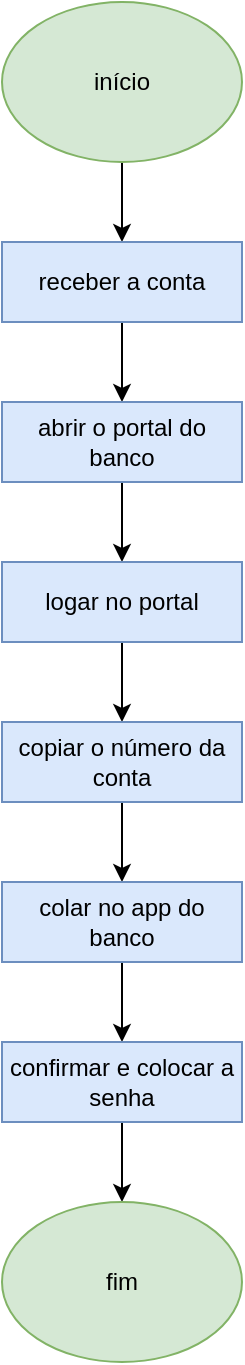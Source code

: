 <mxfile version="24.7.8">
  <diagram name="Page-1" id="x436nw2a3fQkttNt9fFi">
    <mxGraphModel dx="959" dy="513" grid="1" gridSize="10" guides="1" tooltips="1" connect="1" arrows="1" fold="1" page="1" pageScale="1" pageWidth="850" pageHeight="1100" math="0" shadow="0">
      <root>
        <mxCell id="0" />
        <mxCell id="1" parent="0" />
        <mxCell id="d3MKEvzSY7tE_r2hZzPd-63" value="" style="edgeStyle=orthogonalEdgeStyle;rounded=0;orthogonalLoop=1;jettySize=auto;html=1;" edge="1" parent="1" source="jeCg72-pYYv0W8vjRzq4-4">
          <mxGeometry relative="1" as="geometry">
            <mxPoint x="140" y="160" as="targetPoint" />
          </mxGeometry>
        </mxCell>
        <mxCell id="jeCg72-pYYv0W8vjRzq4-4" value="início" style="ellipse;whiteSpace=wrap;html=1;fillColor=#d5e8d4;strokeColor=#82b366;" parent="1" vertex="1">
          <mxGeometry x="80" y="40" width="120" height="80" as="geometry" />
        </mxCell>
        <mxCell id="jeCg72-pYYv0W8vjRzq4-16" style="edgeStyle=orthogonalEdgeStyle;rounded=0;orthogonalLoop=1;jettySize=auto;html=1;" parent="1" edge="1">
          <mxGeometry relative="1" as="geometry">
            <mxPoint x="130" y="430" as="sourcePoint" />
          </mxGeometry>
        </mxCell>
        <mxCell id="klOBz9_SC71Y1ds55rlh-22" value="não" style="edgeStyle=orthogonalEdgeStyle;rounded=0;orthogonalLoop=1;jettySize=auto;html=1;entryX=0;entryY=0.5;entryDx=0;entryDy=0;" parent="1" source="klOBz9_SC71Y1ds55rlh-18" edge="1">
          <mxGeometry relative="1" as="geometry">
            <Array as="points">
              <mxPoint x="250" y="500" />
              <mxPoint x="250" y="185" />
            </Array>
            <mxPoint x="280" y="185" as="targetPoint" />
          </mxGeometry>
        </mxCell>
        <mxCell id="d3MKEvzSY7tE_r2hZzPd-94" value="" style="edgeStyle=orthogonalEdgeStyle;rounded=0;orthogonalLoop=1;jettySize=auto;html=1;" edge="1" parent="1" source="d3MKEvzSY7tE_r2hZzPd-75" target="d3MKEvzSY7tE_r2hZzPd-93">
          <mxGeometry relative="1" as="geometry" />
        </mxCell>
        <mxCell id="d3MKEvzSY7tE_r2hZzPd-75" value="receber a conta" style="rounded=0;whiteSpace=wrap;html=1;fillColor=#dae8fc;strokeColor=#6c8ebf;" vertex="1" parent="1">
          <mxGeometry x="80" y="160" width="120" height="40" as="geometry" />
        </mxCell>
        <mxCell id="d3MKEvzSY7tE_r2hZzPd-97" value="" style="edgeStyle=orthogonalEdgeStyle;rounded=0;orthogonalLoop=1;jettySize=auto;html=1;" edge="1" parent="1" source="d3MKEvzSY7tE_r2hZzPd-93" target="d3MKEvzSY7tE_r2hZzPd-96">
          <mxGeometry relative="1" as="geometry" />
        </mxCell>
        <mxCell id="d3MKEvzSY7tE_r2hZzPd-93" value="abrir o portal do banco" style="rounded=0;whiteSpace=wrap;html=1;fillColor=#dae8fc;strokeColor=#6c8ebf;" vertex="1" parent="1">
          <mxGeometry x="80" y="240" width="120" height="40" as="geometry" />
        </mxCell>
        <mxCell id="d3MKEvzSY7tE_r2hZzPd-99" value="" style="edgeStyle=orthogonalEdgeStyle;rounded=0;orthogonalLoop=1;jettySize=auto;html=1;" edge="1" parent="1" source="d3MKEvzSY7tE_r2hZzPd-96" target="d3MKEvzSY7tE_r2hZzPd-98">
          <mxGeometry relative="1" as="geometry" />
        </mxCell>
        <mxCell id="d3MKEvzSY7tE_r2hZzPd-96" value="logar no portal" style="rounded=0;whiteSpace=wrap;html=1;fillColor=#dae8fc;strokeColor=#6c8ebf;" vertex="1" parent="1">
          <mxGeometry x="80" y="320" width="120" height="40" as="geometry" />
        </mxCell>
        <mxCell id="d3MKEvzSY7tE_r2hZzPd-101" value="" style="edgeStyle=orthogonalEdgeStyle;rounded=0;orthogonalLoop=1;jettySize=auto;html=1;" edge="1" parent="1" source="d3MKEvzSY7tE_r2hZzPd-98" target="d3MKEvzSY7tE_r2hZzPd-100">
          <mxGeometry relative="1" as="geometry" />
        </mxCell>
        <mxCell id="d3MKEvzSY7tE_r2hZzPd-98" value="copiar o número da conta" style="rounded=0;whiteSpace=wrap;html=1;fillColor=#dae8fc;strokeColor=#6c8ebf;" vertex="1" parent="1">
          <mxGeometry x="80" y="400" width="120" height="40" as="geometry" />
        </mxCell>
        <mxCell id="d3MKEvzSY7tE_r2hZzPd-103" value="" style="edgeStyle=orthogonalEdgeStyle;rounded=0;orthogonalLoop=1;jettySize=auto;html=1;" edge="1" parent="1" source="d3MKEvzSY7tE_r2hZzPd-100" target="d3MKEvzSY7tE_r2hZzPd-102">
          <mxGeometry relative="1" as="geometry" />
        </mxCell>
        <mxCell id="d3MKEvzSY7tE_r2hZzPd-100" value="colar no app do banco" style="rounded=0;whiteSpace=wrap;html=1;fillColor=#dae8fc;strokeColor=#6c8ebf;" vertex="1" parent="1">
          <mxGeometry x="80" y="480" width="120" height="40" as="geometry" />
        </mxCell>
        <mxCell id="d3MKEvzSY7tE_r2hZzPd-105" value="" style="edgeStyle=orthogonalEdgeStyle;rounded=0;orthogonalLoop=1;jettySize=auto;html=1;" edge="1" parent="1" source="d3MKEvzSY7tE_r2hZzPd-102" target="d3MKEvzSY7tE_r2hZzPd-104">
          <mxGeometry relative="1" as="geometry" />
        </mxCell>
        <mxCell id="d3MKEvzSY7tE_r2hZzPd-102" value="confirmar e colocar a senha" style="rounded=0;whiteSpace=wrap;html=1;fillColor=#dae8fc;strokeColor=#6c8ebf;" vertex="1" parent="1">
          <mxGeometry x="80" y="560" width="120" height="40" as="geometry" />
        </mxCell>
        <mxCell id="d3MKEvzSY7tE_r2hZzPd-104" value="fim" style="ellipse;whiteSpace=wrap;html=1;fillColor=#d5e8d4;strokeColor=#82b366;" vertex="1" parent="1">
          <mxGeometry x="80" y="640" width="120" height="80" as="geometry" />
        </mxCell>
      </root>
    </mxGraphModel>
  </diagram>
</mxfile>
